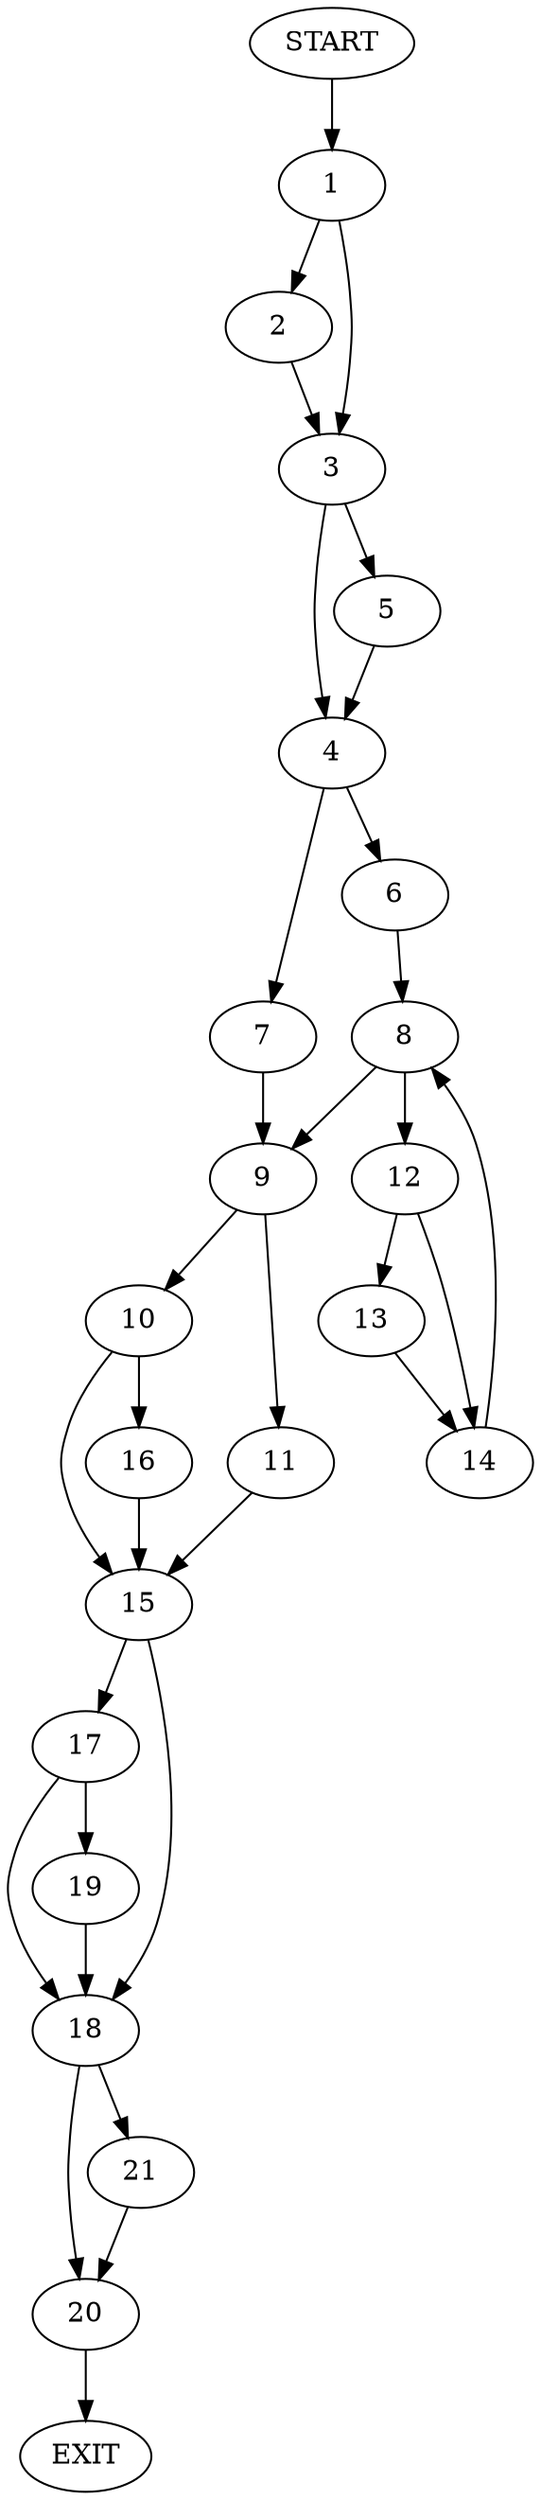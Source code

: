 digraph {
0 [label="START"]
22 [label="EXIT"]
0 -> 1
1 -> 2
1 -> 3
3 -> 4
3 -> 5
2 -> 3
4 -> 6
4 -> 7
5 -> 4
6 -> 8
7 -> 9
9 -> 10
9 -> 11
8 -> 12
8 -> 9
12 -> 13
12 -> 14
14 -> 8
13 -> 14
10 -> 15
10 -> 16
11 -> 15
15 -> 17
15 -> 18
16 -> 15
17 -> 18
17 -> 19
18 -> 20
18 -> 21
19 -> 18
20 -> 22
21 -> 20
}
